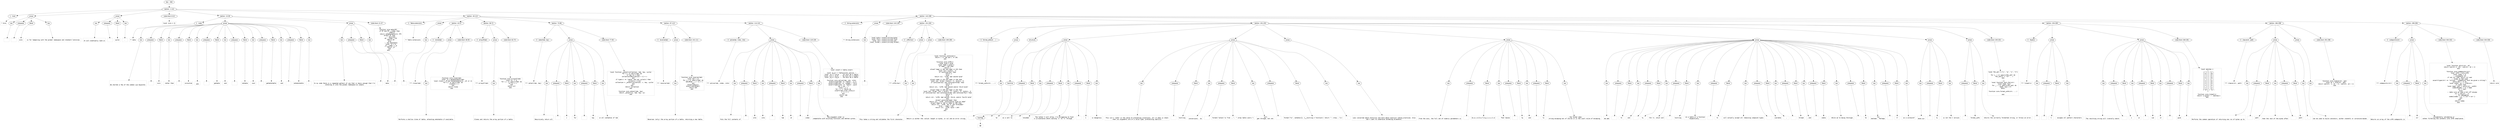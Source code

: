 digraph lpegNode {

node [fontname=Helvetica]
edge [style=dashed]

doc_0 [label="doc - 356"]


doc_0 -> { section_1}
{rank=same; section_1}

section_1 [label="section: 1-141"]


// END RANK doc_0

section_1 -> { header_2 prose_3 prose_4 codeblock_5 section_6 section_7 section_8}
{rank=same; header_2 prose_3 prose_4 codeblock_5 section_6 section_7 section_8}

header_2 [label="1 : Core"]

prose_3 [label="prose"]

prose_4 [label="prose"]

codeblock_5 [label="code block 8-10"]

section_6 [label="section: 13-39"]

section_7 [label="section: 40-113"]

section_8 [label="section: 142-298"]


// END RANK section_1

header_2 -> leaf_9
leaf_9  [color=Gray,shape=rectangle,fontname=Inconsolata,label="* Core"]
// END RANK header_2

prose_3 -> { raw_10 prespace_11 literal_12 raw_13}
{rank=same; raw_10 prespace_11 literal_12 raw_13}

raw_10 [label="raw"]

prespace_11 [label="prespace"]

literal_12 [label="literal"]

raw_13 [label="raw"]


// END RANK prose_3

raw_10 -> leaf_14
leaf_14  [color=Gray,shape=rectangle,fontname=Inconsolata,label="
"]
// END RANK raw_10

prespace_11 -> leaf_15
leaf_15  [color=Gray,shape=rectangle,fontname=Inconsolata,label=""]
// END RANK prespace_11

literal_12 -> leaf_16
leaf_16  [color=Gray,shape=rectangle,fontname=Inconsolata,label="core"]
// END RANK literal_12

raw_13 -> leaf_17
leaf_17  [color=Gray,shape=rectangle,fontname=Inconsolata,label=" is for tampering with the global namespace and standard libraries.
"]
// END RANK raw_13

prose_4 -> { raw_18 prespace_19 literal_20 raw_21}
{rank=same; raw_18 prespace_19 literal_20 raw_21}

raw_18 [label="raw"]

prespace_19 [label="prespace"]

literal_20 [label="literal"]

raw_21 [label="raw"]


// END RANK prose_4

raw_18 -> leaf_22
leaf_22  [color=Gray,shape=rectangle,fontname=Inconsolata,label="
It will eventually land in"]
// END RANK raw_18

prespace_19 -> leaf_23
leaf_23  [color=Gray,shape=rectangle,fontname=Inconsolata,label=" "]
// END RANK prespace_19

literal_20 -> leaf_24
leaf_24  [color=Gray,shape=rectangle,fontname=Inconsolata,label="pylon"]
// END RANK literal_20

raw_21 -> leaf_25
leaf_25  [color=Gray,shape=rectangle,fontname=Inconsolata,label=".
"]
// END RANK raw_21

codeblock_5 -> leaf_26
leaf_26  [color=Gray,shape=rectangle,fontname=Inconsolata,label="local core = {}"]
// END RANK codeblock_5

section_6 -> { header_27 prose_28 prose_29 codeblock_30}
{rank=same; header_27 prose_28 prose_29 codeblock_30}

header_27 [label="2 : meta"]

prose_28 [label="prose"]

prose_29 [label="prose"]

codeblock_30 [label="code block 21-37"]


// END RANK section_6

header_27 -> leaf_31
leaf_31  [color=Gray,shape=rectangle,fontname=Inconsolata,label="** meta"]
// END RANK header_27

prose_28 -> { raw_32 prespace_33 literal_34 raw_35 prespace_36 literal_37 raw_38 prespace_39 literal_40 raw_41 prespace_42 literal_43 raw_44 prespace_45 literal_46 raw_47 prespace_48 literal_49 raw_50}
{rank=same; raw_32 prespace_33 literal_34 raw_35 prespace_36 literal_37 raw_38 prespace_39 literal_40 raw_41 prespace_42 literal_43 raw_44 prespace_45 literal_46 raw_47 prespace_48 literal_49 raw_50}

raw_32 [label="raw"]

prespace_33 [label="prespace"]

literal_34 [label="literal"]

raw_35 [label="raw"]

prespace_36 [label="prespace"]

literal_37 [label="literal"]

raw_38 [label="raw"]

prespace_39 [label="prespace"]

literal_40 [label="literal"]

raw_41 [label="raw"]

prespace_42 [label="prespace"]

literal_43 [label="literal"]

raw_44 [label="raw"]

prespace_45 [label="prespace"]

literal_46 [label="literal"]

raw_47 [label="raw"]

prespace_48 [label="prespace"]

literal_49 [label="literal"]

raw_50 [label="raw"]


// END RANK prose_28

raw_32 -> leaf_51
leaf_51  [color=Gray,shape=rectangle,fontname=Inconsolata,label="

We shorten a few of the common Lua keywords:"]
// END RANK raw_32

prespace_33 -> leaf_52
leaf_52  [color=Gray,shape=rectangle,fontname=Inconsolata,label=" "]
// END RANK prespace_33

literal_34 -> leaf_53
leaf_53  [color=Gray,shape=rectangle,fontname=Inconsolata,label="coro"]
// END RANK literal_34

raw_35 -> leaf_54
leaf_54  [color=Gray,shape=rectangle,fontname=Inconsolata,label=" rather than"]
// END RANK raw_35

prespace_36 -> leaf_55
leaf_55  [color=Gray,shape=rectangle,fontname=Inconsolata,label=" "]
// END RANK prespace_36

literal_37 -> leaf_56
leaf_56  [color=Gray,shape=rectangle,fontname=Inconsolata,label="coroutine"]
// END RANK literal_37

raw_38 -> leaf_57
leaf_57  [color=Gray,shape=rectangle,fontname=Inconsolata,label=",
and"]
// END RANK raw_38

prespace_39 -> leaf_58
leaf_58  [color=Gray,shape=rectangle,fontname=Inconsolata,label=" "]
// END RANK prespace_39

literal_40 -> leaf_59
leaf_59  [color=Gray,shape=rectangle,fontname=Inconsolata,label="getmeta"]
// END RANK literal_40

raw_41 -> leaf_60
leaf_60  [color=Gray,shape=rectangle,fontname=Inconsolata,label=" and"]
// END RANK raw_41

prespace_42 -> leaf_61
leaf_61  [color=Gray,shape=rectangle,fontname=Inconsolata,label=" "]
// END RANK prespace_42

literal_43 -> leaf_62
leaf_62  [color=Gray,shape=rectangle,fontname=Inconsolata,label="setmeta"]
// END RANK literal_43

raw_44 -> leaf_63
leaf_63  [color=Gray,shape=rectangle,fontname=Inconsolata,label=" over"]
// END RANK raw_44

prespace_45 -> leaf_64
leaf_64  [color=Gray,shape=rectangle,fontname=Inconsolata,label=" "]
// END RANK prespace_45

literal_46 -> leaf_65
leaf_65  [color=Gray,shape=rectangle,fontname=Inconsolata,label="getmetatable"]
// END RANK literal_46

raw_47 -> leaf_66
leaf_66  [color=Gray,shape=rectangle,fontname=Inconsolata,label=" and"]
// END RANK raw_47

prespace_48 -> leaf_67
leaf_67  [color=Gray,shape=rectangle,fontname=Inconsolata,label=" "]
// END RANK prespace_48

literal_49 -> leaf_68
leaf_68  [color=Gray,shape=rectangle,fontname=Inconsolata,label="setmetatable"]
// END RANK literal_49

raw_50 -> leaf_69
leaf_69  [color=Gray,shape=rectangle,fontname=Inconsolata,label=".
"]
// END RANK raw_50

prose_29 -> { raw_70 prespace_71 literal_72 raw_73}
{rank=same; raw_70 prespace_71 literal_72 raw_73}

raw_70 [label="raw"]

prespace_71 [label="prespace"]

literal_72 [label="literal"]

raw_73 [label="raw"]


// END RANK prose_29

raw_70 -> leaf_74
leaf_74  [color=Gray,shape=rectangle,fontname=Inconsolata,label="
In my code there is a repeated pattern of use that is basic enough that I'm
entering it into the global namespace as simple"]
// END RANK raw_70

prespace_71 -> leaf_75
leaf_75  [color=Gray,shape=rectangle,fontname=Inconsolata,label=" "]
// END RANK prespace_71

literal_72 -> leaf_76
leaf_76  [color=Gray,shape=rectangle,fontname=Inconsolata,label="meta"]
// END RANK literal_72

raw_73 -> leaf_77
leaf_77  [color=Gray,shape=rectangle,fontname=Inconsolata,label=".
"]
// END RANK raw_73

codeblock_30 -> leaf_78
leaf_78  [color=Gray,shape=rectangle,fontname=Inconsolata,label="function core.meta(MT)
   if MT and MT.__index then
      -- inherit
      return setmetatable({}, MT)
   elseif MT then
      -- decorate
      MT.__index = MT
      return MT
   else
      -- new metatable
      local _M = {}
      _M.__index = _M
      return _M
   end
end"]
// END RANK codeblock_30

section_7 -> { header_79 prose_80 section_81 section_82 section_83 section_84 section_85}
{rank=same; header_79 prose_80 section_81 section_82 section_83 section_84 section_85}

header_79 [label="2 : Table extensions"]

prose_80 [label="prose"]

section_81 [label="section: 42-57"]

section_82 [label="section: 58-72"]

section_83 [label="section: 73-96"]

section_84 [label="section: 97-113"]

section_85 [label="section: 114-141"]


// END RANK section_7

header_79 -> leaf_86
leaf_86  [color=Gray,shape=rectangle,fontname=Inconsolata,label="** Table extensions"]
// END RANK header_79

prose_80 -> { raw_87}
{rank=same; raw_87}

raw_87 [label="raw"]


// END RANK prose_80

raw_87 -> leaf_88
leaf_88  [color=Gray,shape=rectangle,fontname=Inconsolata,label="
"]
// END RANK raw_87

section_81 -> { header_89 prose_90 codeblock_91}
{rank=same; header_89 prose_90 codeblock_91}

header_89 [label="3 : clone(tab)"]

prose_90 [label="prose"]

codeblock_91 [label="code block 46-55"]


// END RANK section_81

header_89 -> leaf_92
leaf_92  [color=Gray,shape=rectangle,fontname=Inconsolata,label="*** clone(tab)"]
// END RANK header_89

prose_90 -> { raw_93}
{rank=same; raw_93}

raw_93 [label="raw"]


// END RANK prose_90

raw_93 -> leaf_94
leaf_94  [color=Gray,shape=rectangle,fontname=Inconsolata,label="

Performs a shallow clone of table, attaching metatable if available.
"]
// END RANK raw_93

codeblock_91 -> leaf_95
leaf_95  [color=Gray,shape=rectangle,fontname=Inconsolata,label="function core.clone(tab)
   local _M = getmetatable(tab)
   local clone = _M and setmetatable({}, _M) or {}
   for k,v in pairs(tab) do
      clone[k] = v
   end
   return clone
end"]
// END RANK codeblock_91

section_82 -> { header_96 prose_97 codeblock_98}
{rank=same; header_96 prose_97 codeblock_98}

header_96 [label="3 : arrayof(tab)"]

prose_97 [label="prose"]

codeblock_98 [label="code block 62-70"]


// END RANK section_82

header_96 -> leaf_99
leaf_99  [color=Gray,shape=rectangle,fontname=Inconsolata,label="*** arrayof(tab)"]
// END RANK header_96

prose_97 -> { raw_100}
{rank=same; raw_100}

raw_100 [label="raw"]


// END RANK prose_97

raw_100 -> leaf_101
leaf_101  [color=Gray,shape=rectangle,fontname=Inconsolata,label="

Clones and returns the array portion of a table.
"]
// END RANK raw_100

codeblock_98 -> leaf_102
leaf_102  [color=Gray,shape=rectangle,fontname=Inconsolata,label="function core.arrayof(tab)
   local arr = {}
   for i,v in ipairs(tab) do
      arr[i] = v
   end
   return arr
end"]
// END RANK codeblock_98

section_83 -> { header_103 prose_104 codeblock_105}
{rank=same; header_103 prose_104 codeblock_105}

header_103 [label="3 : select(tab, key)"]

prose_104 [label="prose"]

codeblock_105 [label="code block 77-94"]


// END RANK section_83

header_103 -> leaf_106
leaf_106  [color=Gray,shape=rectangle,fontname=Inconsolata,label="*** select(tab, key)"]
// END RANK header_103

prose_104 -> { raw_107 prespace_108 literal_109 raw_110 prespace_111 literal_112 raw_113}
{rank=same; raw_107 prespace_108 literal_109 raw_110 prespace_111 literal_112 raw_113}

raw_107 [label="raw"]

prespace_108 [label="prespace"]

literal_109 [label="literal"]

raw_110 [label="raw"]

prespace_111 [label="prespace"]

literal_112 [label="literal"]

raw_113 [label="raw"]


// END RANK prose_104

raw_107 -> leaf_114
leaf_114  [color=Gray,shape=rectangle,fontname=Inconsolata,label="

Recursively return all"]
// END RANK raw_107

prespace_108 -> leaf_115
leaf_115  [color=Gray,shape=rectangle,fontname=Inconsolata,label=" "]
// END RANK prespace_108

literal_109 -> leaf_116
leaf_116  [color=Gray,shape=rectangle,fontname=Inconsolata,label="v"]
// END RANK literal_109

raw_110 -> leaf_117
leaf_117  [color=Gray,shape=rectangle,fontname=Inconsolata,label=" for"]
// END RANK raw_110

prespace_111 -> leaf_118
leaf_118  [color=Gray,shape=rectangle,fontname=Inconsolata,label=" "]
// END RANK prespace_111

literal_112 -> leaf_119
leaf_119  [color=Gray,shape=rectangle,fontname=Inconsolata,label="key"]
// END RANK literal_112

raw_113 -> leaf_120
leaf_120  [color=Gray,shape=rectangle,fontname=Inconsolata,label=" in all subtables of tab
"]
// END RANK raw_113

codeblock_105 -> leaf_121
leaf_121  [color=Gray,shape=rectangle,fontname=Inconsolata,label="local function _select(collection, tab, key, cycle)
   for k,v in pairs(tab) do
      if key == k then
         collection[#collection + 1] = v
      end
      if type(v) == \"table\" and not cycle[v] then
         cycle[v] = true
         collection = _select(collection, v, key, cycle)
      end
   end
   return collection
end

function core.select(tab, key)
   return _select({}, tab, key, {})
end"]
// END RANK codeblock_105

section_84 -> { header_122 prose_123 codeblock_124}
{rank=same; header_122 prose_123 codeblock_124}

header_122 [label="3 : reverse(tab)"]

prose_123 [label="prose"]

codeblock_124 [label="code block 101-111"]


// END RANK section_84

header_122 -> leaf_125
leaf_125  [color=Gray,shape=rectangle,fontname=Inconsolata,label="*** reverse(tab)"]
// END RANK header_122

prose_123 -> { raw_126}
{rank=same; raw_126}

raw_126 [label="raw"]


// END RANK prose_123

raw_126 -> leaf_127
leaf_127  [color=Gray,shape=rectangle,fontname=Inconsolata,label="

Reverses (only) the array portion of a table, returning a new table.
"]
// END RANK raw_126

codeblock_124 -> leaf_128
leaf_128  [color=Gray,shape=rectangle,fontname=Inconsolata,label="function core.reverse(tab)
   local bat = {}
   for i,v in ipairs(tab) do
      bat[#tab - i + 1] = v
   end
   assert(bat[1])
   assert(bat[#tab])
   return bat
end"]
// END RANK codeblock_124

section_85 -> { header_129 prose_130 codeblock_131}
{rank=same; header_129 prose_130 codeblock_131}

header_129 [label="3 : splice(tab, index, into)"]

prose_130 [label="prose"]

codeblock_131 [label="code block 119-139"]


// END RANK section_85

header_129 -> leaf_132
leaf_132  [color=Gray,shape=rectangle,fontname=Inconsolata,label="*** splice(tab, index, into)"]
// END RANK header_129

prose_130 -> { raw_133 prespace_134 literal_135 raw_136 prespace_137 literal_138 raw_139 prespace_140 literal_141 raw_142}
{rank=same; raw_133 prespace_134 literal_135 raw_136 prespace_137 literal_138 raw_139 prespace_140 literal_141 raw_142}

raw_133 [label="raw"]

prespace_134 [label="prespace"]

literal_135 [label="literal"]

raw_136 [label="raw"]

prespace_137 [label="prespace"]

literal_138 [label="literal"]

raw_139 [label="raw"]

prespace_140 [label="prespace"]

literal_141 [label="literal"]

raw_142 [label="raw"]


// END RANK prose_130

raw_133 -> leaf_143
leaf_143  [color=Gray,shape=rectangle,fontname=Inconsolata,label="

Puts the full contents of"]
// END RANK raw_133

prespace_134 -> leaf_144
leaf_144  [color=Gray,shape=rectangle,fontname=Inconsolata,label=" "]
// END RANK prespace_134

literal_135 -> leaf_145
leaf_145  [color=Gray,shape=rectangle,fontname=Inconsolata,label="into"]
// END RANK literal_135

raw_136 -> leaf_146
leaf_146  [color=Gray,shape=rectangle,fontname=Inconsolata,label=" into"]
// END RANK raw_136

prespace_137 -> leaf_147
leaf_147  [color=Gray,shape=rectangle,fontname=Inconsolata,label=" "]
// END RANK prespace_137

literal_138 -> leaf_148
leaf_148  [color=Gray,shape=rectangle,fontname=Inconsolata,label="tab"]
// END RANK literal_138

raw_139 -> leaf_149
leaf_149  [color=Gray,shape=rectangle,fontname=Inconsolata,label=" at"]
// END RANK raw_139

prespace_140 -> leaf_150
leaf_150  [color=Gray,shape=rectangle,fontname=Inconsolata,label=" "]
// END RANK prespace_140

literal_141 -> leaf_151
leaf_151  [color=Gray,shape=rectangle,fontname=Inconsolata,label="index"]
// END RANK literal_141

raw_142 -> leaf_152
leaf_152  [color=Gray,shape=rectangle,fontname=Inconsolata,label=".  The argument order is
compatible with existing functions and method syntax.
"]
// END RANK raw_142

codeblock_131 -> leaf_153
leaf_153  [color=Gray,shape=rectangle,fontname=Inconsolata,label="local insert = table.insert

local sp_er = \"table<core>.splice: \"
local _e_1 = sp_er .. \"$1 must be a table\"
local _e_2 = sp_er .. \"$2 must be a number\"
local _e_3 = sp_er .. \"$3 must be a table\"

function core.splice(tab, idx, into)
   assert(type(tab) == \"table\", _e_1)
   assert(type(idx) == \"number\", _e_2)
   assert(type(into) == \"table\", _e_3)
    idx = idx - 1
    local i = 1
    for j = 1, #into do
        insert(tab,i+idx,into[j])
        i = i + 1
    end
    return tab
end"]
// END RANK codeblock_131

section_8 -> { header_154 prose_155 codeblock_156 section_157 section_158 section_159 section_160 section_161}
{rank=same; header_154 prose_155 codeblock_156 section_157 section_158 section_159 section_160 section_161}

header_154 [label="2 : String extensions"]

prose_155 [label="prose"]

codeblock_156 [label="code block 144-149"]

section_157 [label="section: 151-200"]

section_158 [label="section: 201-253"]

section_159 [label="section: 254-283"]

section_160 [label="section: 284-298"]

section_161 [label="section: 299-356"]


// END RANK section_8

header_154 -> leaf_162
leaf_162  [color=Gray,shape=rectangle,fontname=Inconsolata,label="** String extensions"]
// END RANK header_154

prose_155 -> { raw_163}
{rank=same; raw_163}

raw_163 [label="raw"]


// END RANK prose_155

raw_163 -> leaf_164
leaf_164  [color=Gray,shape=rectangle,fontname=Inconsolata,label="
"]
// END RANK raw_163

codeblock_156 -> leaf_165
leaf_165  [color=Gray,shape=rectangle,fontname=Inconsolata,label="local byte = assert(string.byte)
local find = assert(string.find)
local sub = assert(string.sub)
local format = assert(string.format)"]
// END RANK codeblock_156

section_157 -> { header_166 prose_167 prose_168 codeblock_169}
{rank=same; header_166 prose_167 prose_168 codeblock_169}

header_166 [label="3 : utf8(char)"]

prose_167 [label="prose"]

prose_168 [label="prose"]

codeblock_169 [label="code block 159-198"]


// END RANK section_157

header_166 -> leaf_170
leaf_170  [color=Gray,shape=rectangle,fontname=Inconsolata,label="*** utf8(char)"]
// END RANK header_166

prose_167 -> { raw_171}
{rank=same; raw_171}

raw_171 [label="raw"]


// END RANK prose_167

raw_171 -> leaf_172
leaf_172  [color=Gray,shape=rectangle,fontname=Inconsolata,label="

This takes a string and validates the first character.
"]
// END RANK raw_171

prose_168 -> { raw_173}
{rank=same; raw_173}

raw_173 [label="raw"]


// END RANK prose_168

raw_173 -> leaf_174
leaf_174  [color=Gray,shape=rectangle,fontname=Inconsolata,label="
Return is either the (valid) length in bytes, or nil and an error string.
"]
// END RANK raw_173

codeblock_169 -> leaf_175
leaf_175  [color=Gray,shape=rectangle,fontname=Inconsolata,label="local function continue(c)
   return c >= 128 and c <= 191
end

function core.utf8(c)
   local byte = byte
   local head = byte(c)
   if head < 128 then
      return 1
   elseif head >= 194 and head <= 223 then
      local two = byte(c, 2)
      if continue(two) then
         return 2
      else
         return nil, \"utf8: bad second byte\"
      end
   elseif head >= 224 and head <= 239 then
      local two, three = byte(c, 2), byte(c, 3)
      if continue(two) and continue(three) then
         return 3
      else
         return nil, \"utf8: bad second and/or third byte\"
      end
   elseif head >= 240 and head <= 244 then
      local two, three, four = byte(c, 2), byte(c, 3), byte(c, 4)
      if continue(two) and continue(three) and continue(four) then
         return 4
      else
         return nil, \"utf8: bad second, third, and/or fourth byte\"
      end
   elseif continue(head) then
      return nil, \"utf8: continuation byte at head\"
   elseif head == 192 or head == 193 then
      return nil, \"utf8: 192 or 193 forbidden\"
   else -- head > 245
      return nil, \"utf8: byte > 245\"
   end
end"]
// END RANK codeblock_169

section_158 -> { header_176 prose_177 structure_178 prose_179 prose_180 prose_181 prose_182 prose_183 prose_184 prose_185 codeblock_186}
{rank=same; header_176 prose_177 structure_178 prose_179 prose_180 prose_181 prose_182 prose_183 prose_184 prose_185 codeblock_186}

header_176 [label="3 : format_safe(str, ...)"]

prose_177 [label="prose"]

structure_178 [label="structure"]

prose_179 [label="prose"]

prose_180 [label="prose"]

prose_181 [label="prose"]

prose_182 [label="prose"]

prose_183 [label="prose"]

prose_184 [label="prose"]

prose_185 [label="prose"]

codeblock_186 [label="code block 235-252"]


// END RANK section_158

header_176 -> leaf_187
leaf_187  [color=Gray,shape=rectangle,fontname=Inconsolata,label="*** format_safe(str, ...)"]
// END RANK header_176

prose_177 -> { raw_188}
{rank=same; raw_188}

raw_188 [label="raw"]


// END RANK prose_177

raw_188 -> leaf_189
leaf_189  [color=Gray,shape=rectangle,fontname=Inconsolata,label="
"]
// END RANK raw_188

structure_178 -> { hashline_190}
{rank=same; hashline_190}

hashline_190 [label="hashline"]


// END RANK structure_178

hashline_190 -> { hashtag_191}
{rank=same; hashtag_191}

hashtag_191 [label="hashtag"]


// END RANK hashline_190

hashtag_191 -> leaf_192
leaf_192  [color=Gray,shape=rectangle,fontname=Inconsolata,label="NB"]
// END RANK hashtag_191

prose_179 -> { prespace_193 literal_194 raw_195 prespace_196 literal_197 raw_198 prespace_199 literal_200 raw_201}
{rank=same; prespace_193 literal_194 raw_195 prespace_196 literal_197 raw_198 prespace_199 literal_200 raw_201}

prespace_193 [label="prespace"]

literal_194 [label="literal"]

raw_195 [label="raw"]

prespace_196 [label="prespace"]

literal_197 [label="literal"]

raw_198 [label="raw"]

prespace_199 [label="prespace"]

literal_200 [label="literal"]

raw_201 [label="raw"]


// END RANK prose_179

prespace_193 -> leaf_202
leaf_202  [color=Gray,shape=rectangle,fontname=Inconsolata,label=""]
// END RANK prespace_193

literal_194 -> leaf_203
leaf_203  [color=Gray,shape=rectangle,fontname=Inconsolata,label="%d"]
// END RANK literal_194

raw_195 -> leaf_204
leaf_204  [color=Gray,shape=rectangle,fontname=Inconsolata,label=" as a call to"]
// END RANK raw_195

prespace_196 -> leaf_205
leaf_205  [color=Gray,shape=rectangle,fontname=Inconsolata,label=" "]
// END RANK prespace_196

literal_197 -> leaf_206
leaf_206  [color=Gray,shape=rectangle,fontname=Inconsolata,label="tonumber"]
// END RANK literal_197

raw_198 -> leaf_207
leaf_207  [color=Gray,shape=rectangle,fontname=Inconsolata,label=".  The latter I will allow, I'm struggling to find
a circumstance where casting \"1\" to \"1\" through"]
// END RANK raw_198

prespace_199 -> leaf_208
leaf_208  [color=Gray,shape=rectangle,fontname=Inconsolata,label=" "]
// END RANK prespace_199

literal_200 -> leaf_209
leaf_209  [color=Gray,shape=rectangle,fontname=Inconsolata,label="1"]
// END RANK literal_200

raw_201 -> leaf_210
leaf_210  [color=Gray,shape=rectangle,fontname=Inconsolata,label=" is dangerous.
"]
// END RANK raw_201

prose_180 -> { raw_211 prespace_212 literal_213 raw_214 prespace_215 literal_216 raw_217 prespace_218 literal_219 raw_220}
{rank=same; raw_211 prespace_212 literal_213 raw_214 prespace_215 literal_216 raw_217 prespace_218 literal_219 raw_220}

raw_211 [label="raw"]

prespace_212 [label="prespace"]

literal_213 [label="literal"]

raw_214 [label="raw"]

prespace_215 [label="prespace"]

literal_216 [label="literal"]

raw_217 [label="raw"]

prespace_218 [label="prespace"]

literal_219 [label="literal"]

raw_220 [label="raw"]


// END RANK prose_180

raw_211 -> leaf_221
leaf_221  [color=Gray,shape=rectangle,fontname=Inconsolata,label="
This isn't \"safe\" in the sense of preventing injections, all it does is check
that its arguments are of a valid type, prohibiting implicit"]
// END RANK raw_211

prespace_212 -> leaf_222
leaf_222  [color=Gray,shape=rectangle,fontname=Inconsolata,label=" "]
// END RANK prespace_212

literal_213 -> leaf_223
leaf_223  [color=Gray,shape=rectangle,fontname=Inconsolata,label="tostring"]
// END RANK literal_213

raw_214 -> leaf_224
leaf_224  [color=Gray,shape=rectangle,fontname=Inconsolata,label="
conversions.  So"]
// END RANK raw_214

prespace_215 -> leaf_225
leaf_225  [color=Gray,shape=rectangle,fontname=Inconsolata,label=" "]
// END RANK prespace_215

literal_216 -> leaf_226
leaf_226  [color=Gray,shape=rectangle,fontname=Inconsolata,label="format(\"select %s from ...\", \"';drop table users;\")"]
// END RANK literal_216

raw_217 -> leaf_227
leaf_227  [color=Gray,shape=rectangle,fontname=Inconsolata,label=" will
get through, but not"]
// END RANK raw_217

prespace_218 -> leaf_228
leaf_228  [color=Gray,shape=rectangle,fontname=Inconsolata,label=""]
// END RANK prespace_218

literal_219 -> leaf_229
leaf_229  [color=Gray,shape=rectangle,fontname=Inconsolata,label="format(\"%s\", setmeta({}, {__tostring = function() return \"'; drop...\"}))"]
// END RANK literal_219

raw_220 -> leaf_230
leaf_230  [color=Gray,shape=rectangle,fontname=Inconsolata,label=".
"]
// END RANK raw_220

prose_181 -> { raw_231}
{rank=same; raw_231}

raw_231 [label="raw"]


// END RANK prose_181

raw_231 -> leaf_232
leaf_232  [color=Gray,shape=rectangle,fontname=Inconsolata,label="
Less concerned about hostility and more about explicit coding practices. Also
don't want to undermine hardening elsewhere.
"]
// END RANK raw_231

prose_182 -> { raw_233 prespace_234 literal_235 raw_236 prespace_237 literal_238 raw_239 prespace_240 literal_241 raw_242}
{rank=same; raw_233 prespace_234 literal_235 raw_236 prespace_237 literal_238 raw_239 prespace_240 literal_241 raw_242}

raw_233 [label="raw"]

prespace_234 [label="prespace"]

literal_235 [label="literal"]

raw_236 [label="raw"]

prespace_237 [label="prespace"]

literal_238 [label="literal"]

raw_239 [label="raw"]

prespace_240 [label="prespace"]

literal_241 [label="literal"]

raw_242 [label="raw"]


// END RANK prose_182

raw_233 -> leaf_243
leaf_243  [color=Gray,shape=rectangle,fontname=Inconsolata,label="
From the wiki, the full set of numeric parameters is"]
// END RANK raw_233

prespace_234 -> leaf_244
leaf_244  [color=Gray,shape=rectangle,fontname=Inconsolata,label=""]
// END RANK prespace_234

literal_235 -> leaf_245
leaf_245  [color=Gray,shape=rectangle,fontname=Inconsolata,label="{A,a,c,d,E,e,f,G,g,i,o,u,X,x}"]
// END RANK literal_235

raw_236 -> leaf_246
leaf_246  [color=Gray,shape=rectangle,fontname=Inconsolata,label=".  That leaves"]
// END RANK raw_236

prespace_237 -> leaf_247
leaf_247  [color=Gray,shape=rectangle,fontname=Inconsolata,label=" "]
// END RANK prespace_237

literal_238 -> leaf_248
leaf_248  [color=Gray,shape=rectangle,fontname=Inconsolata,label="%q"]
// END RANK literal_238

raw_239 -> leaf_249
leaf_249  [color=Gray,shape=rectangle,fontname=Inconsolata,label=" and"]
// END RANK raw_239

prespace_240 -> leaf_250
leaf_250  [color=Gray,shape=rectangle,fontname=Inconsolata,label=" "]
// END RANK prespace_240

literal_241 -> leaf_251
leaf_251  [color=Gray,shape=rectangle,fontname=Inconsolata,label="%s"]
// END RANK literal_241

raw_242 -> leaf_252
leaf_252  [color=Gray,shape=rectangle,fontname=Inconsolata,label=", the former does
string escaping but of course it is the Lua/C style of escaping.
"]
// END RANK raw_242

prose_183 -> { raw_253 prespace_254 literal_255 raw_256 prespace_257 literal_258 raw_259 prespace_260 literal_261 raw_262 prespace_263 literal_264 raw_265 prespace_266 literal_267 raw_268 prespace_269 literal_270 raw_271 prespace_272 literal_273 raw_274 prespace_275 literal_276 raw_277 prespace_278 literal_279 raw_280}
{rank=same; raw_253 prespace_254 literal_255 raw_256 prespace_257 literal_258 raw_259 prespace_260 literal_261 raw_262 prespace_263 literal_264 raw_265 prespace_266 literal_267 raw_268 prespace_269 literal_270 raw_271 prespace_272 literal_273 raw_274 prespace_275 literal_276 raw_277 prespace_278 literal_279 raw_280}

raw_253 [label="raw"]

prespace_254 [label="prespace"]

literal_255 [label="literal"]

raw_256 [label="raw"]

prespace_257 [label="prespace"]

literal_258 [label="literal"]

raw_259 [label="raw"]

prespace_260 [label="prespace"]

literal_261 [label="literal"]

raw_262 [label="raw"]

prespace_263 [label="prespace"]

literal_264 [label="literal"]

raw_265 [label="raw"]

prespace_266 [label="prespace"]

literal_267 [label="literal"]

raw_268 [label="raw"]

prespace_269 [label="prespace"]

literal_270 [label="literal"]

raw_271 [label="raw"]

prespace_272 [label="prespace"]

literal_273 [label="literal"]

raw_274 [label="raw"]

prespace_275 [label="prespace"]

literal_276 [label="literal"]

raw_277 [label="raw"]

prespace_278 [label="prespace"]

literal_279 [label="literal"]

raw_280 [label="raw"]


// END RANK prose_183

raw_253 -> leaf_281
leaf_281  [color=Gray,shape=rectangle,fontname=Inconsolata,label="
We add"]
// END RANK raw_253

prespace_254 -> leaf_282
leaf_282  [color=Gray,shape=rectangle,fontname=Inconsolata,label=" "]
// END RANK prespace_254

literal_255 -> leaf_283
leaf_283  [color=Gray,shape=rectangle,fontname=Inconsolata,label="%t"]
// END RANK literal_255

raw_256 -> leaf_284
leaf_284  [color=Gray,shape=rectangle,fontname=Inconsolata,label=" and"]
// END RANK raw_256

prespace_257 -> leaf_285
leaf_285  [color=Gray,shape=rectangle,fontname=Inconsolata,label=" "]
// END RANK prespace_257

literal_258 -> leaf_286
leaf_286  [color=Gray,shape=rectangle,fontname=Inconsolata,label="%L"]
// END RANK literal_258

raw_259 -> leaf_287
leaf_287  [color=Gray,shape=rectangle,fontname=Inconsolata,label=" (for λ), which call"]
// END RANK raw_259

prespace_260 -> leaf_288
leaf_288  [color=Gray,shape=rectangle,fontname=Inconsolata,label=" "]
// END RANK prespace_260

literal_261 -> leaf_289
leaf_289  [color=Gray,shape=rectangle,fontname=Inconsolata,label="tostring"]
// END RANK literal_261

raw_262 -> leaf_290
leaf_290  [color=Gray,shape=rectangle,fontname=Inconsolata,label=" on a table or a function
respectively. "]
// END RANK raw_262

prespace_263 -> leaf_291
leaf_291  [color=Gray,shape=rectangle,fontname=Inconsolata,label=" "]
// END RANK prespace_263

literal_264 -> leaf_292
leaf_292  [color=Gray,shape=rectangle,fontname=Inconsolata,label="%t"]
// END RANK literal_264

raw_265 -> leaf_293
leaf_293  [color=Gray,shape=rectangle,fontname=Inconsolata,label=" will actually accept all remaining compound types:"]
// END RANK raw_265

prespace_266 -> leaf_294
leaf_294  [color=Gray,shape=rectangle,fontname=Inconsolata,label=""]
// END RANK prespace_266

literal_267 -> leaf_295
leaf_295  [color=Gray,shape=rectangle,fontname=Inconsolata,label="userdata"]
// END RANK literal_267

raw_268 -> leaf_296
leaf_296  [color=Gray,shape=rectangle,fontname=Inconsolata,label=","]
// END RANK raw_268

prespace_269 -> leaf_297
leaf_297  [color=Gray,shape=rectangle,fontname=Inconsolata,label=" "]
// END RANK prespace_269

literal_270 -> leaf_298
leaf_298  [color=Gray,shape=rectangle,fontname=Inconsolata,label="thread"]
// END RANK literal_270

raw_271 -> leaf_299
leaf_299  [color=Gray,shape=rectangle,fontname=Inconsolata,label=", and"]
// END RANK raw_271

prespace_272 -> leaf_300
leaf_300  [color=Gray,shape=rectangle,fontname=Inconsolata,label=" "]
// END RANK prespace_272

literal_273 -> leaf_301
leaf_301  [color=Gray,shape=rectangle,fontname=Inconsolata,label="cdata"]
// END RANK literal_273

raw_274 -> leaf_302
leaf_302  [color=Gray,shape=rectangle,fontname=Inconsolata,label=".  While we're being thorough,"]
// END RANK raw_274

prespace_275 -> leaf_303
leaf_303  [color=Gray,shape=rectangle,fontname=Inconsolata,label=" "]
// END RANK prespace_275

literal_276 -> leaf_304
leaf_304  [color=Gray,shape=rectangle,fontname=Inconsolata,label="%b"]
// END RANK literal_276

raw_277 -> leaf_305
leaf_305  [color=Gray,shape=rectangle,fontname=Inconsolata,label=" for
boolean.  Perhaps"]
// END RANK raw_277

prespace_278 -> leaf_306
leaf_306  [color=Gray,shape=rectangle,fontname=Inconsolata,label=" "]
// END RANK prespace_278

literal_279 -> leaf_307
leaf_307  [color=Gray,shape=rectangle,fontname=Inconsolata,label="%*"]
// END RANK literal_279

raw_280 -> leaf_308
leaf_308  [color=Gray,shape=rectangle,fontname=Inconsolata,label=" as a wildcard?
"]
// END RANK raw_280

prose_184 -> { raw_309 prespace_310 literal_311 raw_312}
{rank=same; raw_309 prespace_310 literal_311 raw_312}

raw_309 [label="raw"]

prespace_310 [label="prespace"]

literal_311 [label="literal"]

raw_312 [label="raw"]


// END RANK prose_184

raw_309 -> leaf_313
leaf_313  [color=Gray,shape=rectangle,fontname=Inconsolata,label="
Note our"]
// END RANK raw_309

prespace_310 -> leaf_314
leaf_314  [color=Gray,shape=rectangle,fontname=Inconsolata,label=" "]
// END RANK prespace_310

literal_311 -> leaf_315
leaf_315  [color=Gray,shape=rectangle,fontname=Inconsolata,label="%L"]
// END RANK literal_311

raw_312 -> leaf_316
leaf_316  [color=Gray,shape=rectangle,fontname=Inconsolata,label=" is not the C version.
"]
// END RANK raw_312

prose_185 -> { prespace_317 literal_318 raw_319}
{rank=same; prespace_317 literal_318 raw_319}

prespace_317 [label="prespace"]

literal_318 [label="literal"]

raw_319 [label="raw"]


// END RANK prose_185

prespace_317 -> leaf_320
leaf_320  [color=Gray,shape=rectangle,fontname=Inconsolata,label=""]
// END RANK prespace_317

literal_318 -> leaf_321
leaf_321  [color=Gray,shape=rectangle,fontname=Inconsolata,label="format_safe"]
// END RANK literal_318

raw_319 -> leaf_322
leaf_322  [color=Gray,shape=rectangle,fontname=Inconsolata,label=" returns the correctly formatted string, or throws an error.
"]
// END RANK raw_319

codeblock_186 -> leaf_323
leaf_323  [color=Gray,shape=rectangle,fontname=Inconsolata,label="local fmt_set = {\"L\", \"q\", \"s\", \"t\"}

for i, v in ipairs(fmt_set) do
   fmt_set[i] = \"%%\" .. v
end

--[[
local function next_fmt(str)
   local head, tail
   for _, v in ipairs(fmt_set) do
      head, tail = 2
end]]

function core.format_safe(str, ...)

end"]
// END RANK codeblock_186

section_159 -> { header_324 prose_325 prose_326 codeblock_327}
{rank=same; header_324 prose_325 prose_326 codeblock_327}

header_324 [label="3 : litpat(s)"]

prose_325 [label="prose"]

prose_326 [label="prose"]

codeblock_327 [label="code block 260-281"]


// END RANK section_159

header_324 -> leaf_328
leaf_328  [color=Gray,shape=rectangle,fontname=Inconsolata,label="*** litpat(s)"]
// END RANK header_324

prose_325 -> { raw_329 prespace_330 literal_331 raw_332}
{rank=same; raw_329 prespace_330 literal_331 raw_332}

raw_329 [label="raw"]

prespace_330 [label="prespace"]

literal_331 [label="literal"]

raw_332 [label="raw"]


// END RANK prose_325

raw_329 -> leaf_333
leaf_333  [color=Gray,shape=rectangle,fontname=Inconsolata,label=""]
// END RANK raw_329

prespace_330 -> leaf_334
leaf_334  [color=Gray,shape=rectangle,fontname=Inconsolata,label=""]
// END RANK prespace_330

literal_331 -> leaf_335
leaf_335  [color=Gray,shape=rectangle,fontname=Inconsolata,label="%"]
// END RANK literal_331

raw_332 -> leaf_336
leaf_336  [color=Gray,shape=rectangle,fontname=Inconsolata,label=" escapes all pattern characters.
"]
// END RANK raw_332

prose_326 -> { raw_337 prespace_338 literal_339 raw_340 prespace_341 literal_342 raw_343 prespace_344 literal_345 raw_346}
{rank=same; raw_337 prespace_338 literal_339 raw_340 prespace_341 literal_342 raw_343 prespace_344 literal_345 raw_346}

raw_337 [label="raw"]

prespace_338 [label="prespace"]

literal_339 [label="literal"]

raw_340 [label="raw"]

prespace_341 [label="prespace"]

literal_342 [label="literal"]

raw_343 [label="raw"]

prespace_344 [label="prespace"]

literal_345 [label="literal"]

raw_346 [label="raw"]


// END RANK prose_326

raw_337 -> leaf_347
leaf_347  [color=Gray,shape=rectangle,fontname=Inconsolata,label="
The resulting string will literally match"]
// END RANK raw_337

prespace_338 -> leaf_348
leaf_348  [color=Gray,shape=rectangle,fontname=Inconsolata,label=" "]
// END RANK prespace_338

literal_339 -> leaf_349
leaf_349  [color=Gray,shape=rectangle,fontname=Inconsolata,label="s"]
// END RANK literal_339

raw_340 -> leaf_350
leaf_350  [color=Gray,shape=rectangle,fontname=Inconsolata,label=" in"]
// END RANK raw_340

prespace_341 -> leaf_351
leaf_351  [color=Gray,shape=rectangle,fontname=Inconsolata,label=" "]
// END RANK prespace_341

literal_342 -> leaf_352
leaf_352  [color=Gray,shape=rectangle,fontname=Inconsolata,label="sub"]
// END RANK literal_342

raw_343 -> leaf_353
leaf_353  [color=Gray,shape=rectangle,fontname=Inconsolata,label=" or"]
// END RANK raw_343

prespace_344 -> leaf_354
leaf_354  [color=Gray,shape=rectangle,fontname=Inconsolata,label=" "]
// END RANK prespace_344

literal_345 -> leaf_355
leaf_355  [color=Gray,shape=rectangle,fontname=Inconsolata,label="gsub"]
// END RANK literal_345

raw_346 -> leaf_356
leaf_356  [color=Gray,shape=rectangle,fontname=Inconsolata,label=".
"]
// END RANK raw_346

codeblock_327 -> leaf_357
leaf_357  [color=Gray,shape=rectangle,fontname=Inconsolata,label="local matches =
  {
    [\"^\"] = \"%^\";
    [\"$\"] = \"%$\";
    [\"(\"] = \"%(\";
    [\")\"] = \"%)\";
    [\"%\"] = \"%%\";
    [\".\"] = \"%.\";
    [\"[\"] = \"%[\";
    [\"]\"] = \"%]\";
    [\"*\"] = \"%*\";
    [\"+\"] = \"%+\";
    [\"-\"] = \"%-\";
    [\"?\"] = \"%?\";
    [\"\\0\"] = \"%z\";
  }

function core.litpat(s)
    return (s:gsub(\".\", matches))
end"]
// END RANK codeblock_327

section_160 -> { header_358 prose_359 prose_360 codeblock_361}
{rank=same; header_358 prose_359 prose_360 codeblock_361}

header_358 [label="3 : cleave(str, patt)"]

prose_359 [label="prose"]

prose_360 [label="prose"]

codeblock_361 [label="code block 291-296"]


// END RANK section_160

header_358 -> leaf_362
leaf_362  [color=Gray,shape=rectangle,fontname=Inconsolata,label="*** cleave(str, patt)"]
// END RANK header_358

prose_359 -> { raw_363 prespace_364 literal_365 raw_366 prespace_367 literal_368 raw_369}
{rank=same; raw_363 prespace_364 literal_365 raw_366 prespace_367 literal_368 raw_369}

raw_363 [label="raw"]

prespace_364 [label="prespace"]

literal_365 [label="literal"]

raw_366 [label="raw"]

prespace_367 [label="prespace"]

literal_368 [label="literal"]

raw_369 [label="raw"]


// END RANK prose_359

raw_363 -> leaf_370
leaf_370  [color=Gray,shape=rectangle,fontname=Inconsolata,label="

Performs the common operation of returning one run of bytes up to"]
// END RANK raw_363

prespace_364 -> leaf_371
leaf_371  [color=Gray,shape=rectangle,fontname=Inconsolata,label=" "]
// END RANK prespace_364

literal_365 -> leaf_372
leaf_372  [color=Gray,shape=rectangle,fontname=Inconsolata,label="patt"]
// END RANK literal_365

raw_366 -> leaf_373
leaf_373  [color=Gray,shape=rectangle,fontname=Inconsolata,label="
then the rest of the bytes after"]
// END RANK raw_366

prespace_367 -> leaf_374
leaf_374  [color=Gray,shape=rectangle,fontname=Inconsolata,label=" "]
// END RANK prespace_367

literal_368 -> leaf_375
leaf_375  [color=Gray,shape=rectangle,fontname=Inconsolata,label="patt"]
// END RANK literal_368

raw_369 -> leaf_376
leaf_376  [color=Gray,shape=rectangle,fontname=Inconsolata,label=".
"]
// END RANK raw_369

prose_360 -> { raw_377}
{rank=same; raw_377}

raw_377 [label="raw"]


// END RANK prose_360

raw_377 -> leaf_378
leaf_378  [color=Gray,shape=rectangle,fontname=Inconsolata,label="
Can be used to build iterators, either stateful or coroutine-based.
"]
// END RANK raw_377

codeblock_361 -> leaf_379
leaf_379  [color=Gray,shape=rectangle,fontname=Inconsolata,label="function core.cleave(str, pat)
   local at = find(str, pat)
   return sub(str, 1, at - 1), sub(str, at + 1)
end"]
// END RANK codeblock_361

section_161 -> { header_380 prose_381 codeblock_382 codeblock_383}
{rank=same; header_380 prose_381 codeblock_382 codeblock_383}

header_380 [label="3 : codepoints(str)"]

prose_381 [label="prose"]

codeblock_382 [label="code block 304-332"]

codeblock_383 [label="code block 334-336"]


// END RANK section_161

header_380 -> leaf_384
leaf_384  [color=Gray,shape=rectangle,fontname=Inconsolata,label="*** codepoints(str)"]
// END RANK header_380

prose_381 -> { raw_385 prespace_386 literal_387 raw_388}
{rank=same; raw_385 prespace_386 literal_387 raw_388}

raw_385 [label="raw"]

prespace_386 [label="prespace"]

literal_387 [label="literal"]

raw_388 [label="raw"]


// END RANK prose_381

raw_385 -> leaf_389
leaf_389  [color=Gray,shape=rectangle,fontname=Inconsolata,label="

Returns an array of the utf8 codepoints in"]
// END RANK raw_385

prespace_386 -> leaf_390
leaf_390  [color=Gray,shape=rectangle,fontname=Inconsolata,label=" "]
// END RANK prespace_386

literal_387 -> leaf_391
leaf_391  [color=Gray,shape=rectangle,fontname=Inconsolata,label="str"]
// END RANK literal_387

raw_388 -> leaf_392
leaf_392  [color=Gray,shape=rectangle,fontname=Inconsolata,label=", incidentally validating or
rather filtering the contents into utf8 compliance.
"]
// END RANK raw_388

codeblock_382 -> leaf_393
leaf_393  [color=Gray,shape=rectangle,fontname=Inconsolata,label="
local function split(str, at)
   return sub(str,1, at), sub(str, at + 1)
end

function core.codepoints(str)
   local utf8 = core.utf8
   local codes = {}
   -- propagate nil
   if not str then return nil end
   -- break on bad type
   assert(type(str) == \"string\", \"codepoints must be given a string\")
   while #str > 0 do
      local width, err = utf8(str)
      if width then
         local head, tail = split(str, width)
         codes[#codes + 1] = head
         str = tail
      else
         -- make sure we take a bit off anyway
         str = sub(str, -1)
         -- for debugging
         codes[codes + 1] = { err = err }
      end
   end
   return codes
end"]
// END RANK codeblock_382

codeblock_383 -> leaf_394
leaf_394  [color=Gray,shape=rectangle,fontname=Inconsolata,label="return core"]
// END RANK codeblock_383


}
